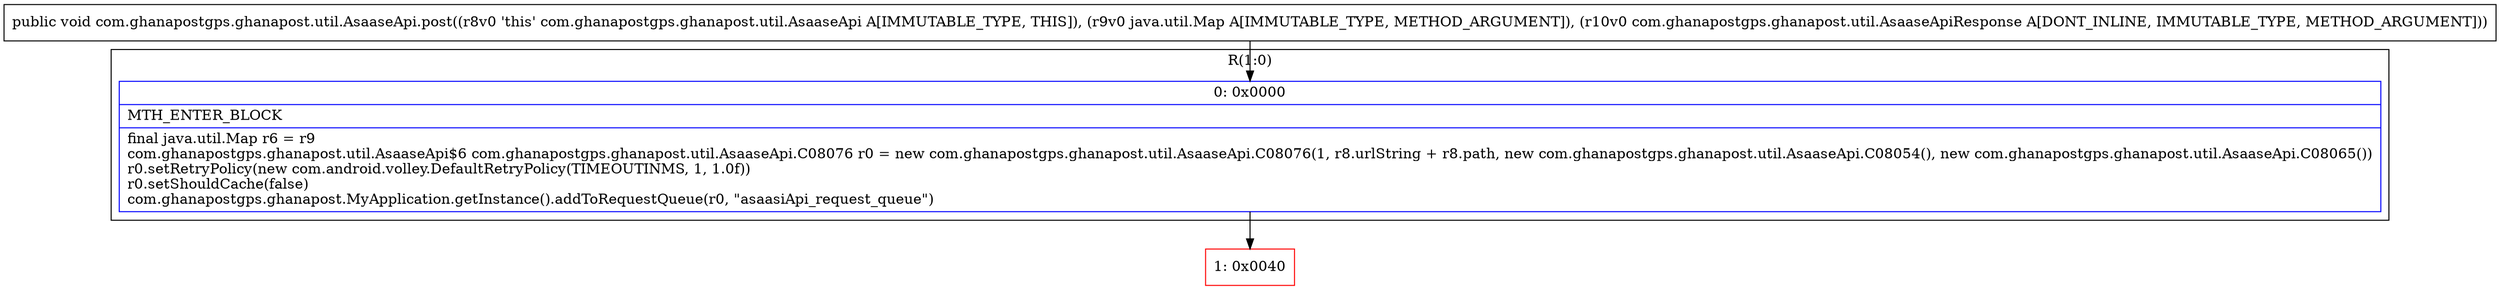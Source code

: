 digraph "CFG forcom.ghanapostgps.ghanapost.util.AsaaseApi.post(Ljava\/util\/Map;Lcom\/ghanapostgps\/ghanapost\/util\/AsaaseApiResponse;)V" {
subgraph cluster_Region_2018028440 {
label = "R(1:0)";
node [shape=record,color=blue];
Node_0 [shape=record,label="{0\:\ 0x0000|MTH_ENTER_BLOCK\l|final java.util.Map r6 = r9\lcom.ghanapostgps.ghanapost.util.AsaaseApi$6 com.ghanapostgps.ghanapost.util.AsaaseApi.C08076 r0 = new com.ghanapostgps.ghanapost.util.AsaaseApi.C08076(1, r8.urlString + r8.path, new com.ghanapostgps.ghanapost.util.AsaaseApi.C08054(), new com.ghanapostgps.ghanapost.util.AsaaseApi.C08065())\lr0.setRetryPolicy(new com.android.volley.DefaultRetryPolicy(TIMEOUTINMS, 1, 1.0f))\lr0.setShouldCache(false)\lcom.ghanapostgps.ghanapost.MyApplication.getInstance().addToRequestQueue(r0, \"asaasiApi_request_queue\")\l}"];
}
Node_1 [shape=record,color=red,label="{1\:\ 0x0040}"];
MethodNode[shape=record,label="{public void com.ghanapostgps.ghanapost.util.AsaaseApi.post((r8v0 'this' com.ghanapostgps.ghanapost.util.AsaaseApi A[IMMUTABLE_TYPE, THIS]), (r9v0 java.util.Map A[IMMUTABLE_TYPE, METHOD_ARGUMENT]), (r10v0 com.ghanapostgps.ghanapost.util.AsaaseApiResponse A[DONT_INLINE, IMMUTABLE_TYPE, METHOD_ARGUMENT])) }"];
MethodNode -> Node_0;
Node_0 -> Node_1;
}

